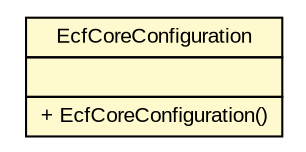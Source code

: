 #!/usr/local/bin/dot
#
# Class diagram 
# Generated by UMLGraph version R5_6 (http://www.umlgraph.org/)
#

digraph G {
	edge [fontname="arial",fontsize=10,labelfontname="arial",labelfontsize=10];
	node [fontname="arial",fontsize=10,shape=plaintext];
	nodesep=0.25;
	ranksep=0.5;
	// br.gov.to.sefaz.ecf.configuration.EcfCoreConfiguration
	c512231 [label=<<table title="br.gov.to.sefaz.ecf.configuration.EcfCoreConfiguration" border="0" cellborder="1" cellspacing="0" cellpadding="2" port="p" bgcolor="lemonChiffon" href="./EcfCoreConfiguration.html">
		<tr><td><table border="0" cellspacing="0" cellpadding="1">
<tr><td align="center" balign="center"> EcfCoreConfiguration </td></tr>
		</table></td></tr>
		<tr><td><table border="0" cellspacing="0" cellpadding="1">
<tr><td align="left" balign="left">  </td></tr>
		</table></td></tr>
		<tr><td><table border="0" cellspacing="0" cellpadding="1">
<tr><td align="left" balign="left"> + EcfCoreConfiguration() </td></tr>
		</table></td></tr>
		</table>>, URL="./EcfCoreConfiguration.html", fontname="arial", fontcolor="black", fontsize=10.0];
}

